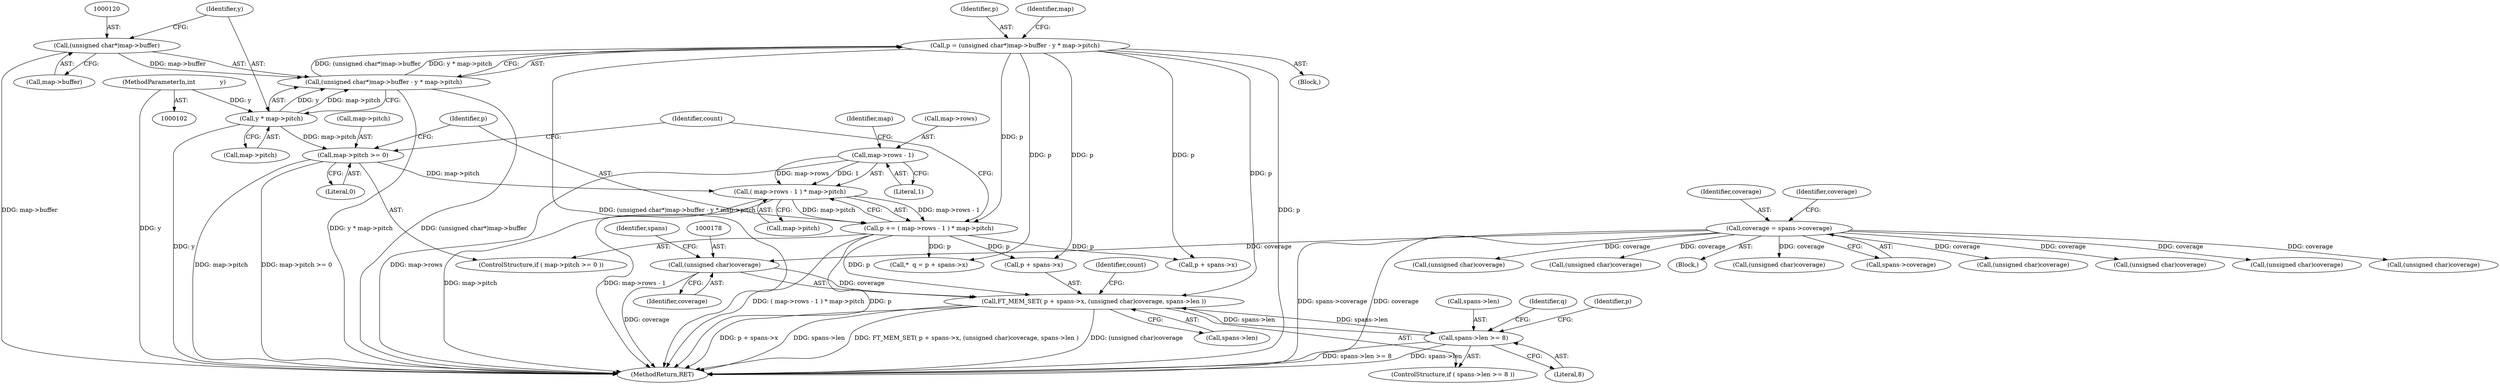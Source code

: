 digraph "1_savannah_6305b869d86ff415a33576df6d43729673c66eee@pointer" {
"1000171" [label="(Call,FT_MEM_SET( p + spans->x, (unsigned char)coverage, spans->len ))"];
"1000116" [label="(Call,p = (unsigned char*)map->buffer - y * map->pitch)"];
"1000118" [label="(Call,(unsigned char*)map->buffer - y * map->pitch)"];
"1000119" [label="(Call,(unsigned char*)map->buffer)"];
"1000124" [label="(Call,y * map->pitch)"];
"1000103" [label="(MethodParameterIn,int             y)"];
"1000135" [label="(Call,p += ( map->rows - 1 ) * map->pitch)"];
"1000137" [label="(Call,( map->rows - 1 ) * map->pitch)"];
"1000138" [label="(Call,map->rows - 1)"];
"1000130" [label="(Call,map->pitch >= 0)"];
"1000177" [label="(Call,(unsigned char)coverage)"];
"1000157" [label="(Call,coverage = spans->coverage)"];
"1000166" [label="(Call,spans->len >= 8)"];
"1000171" [label="(Call,FT_MEM_SET( p + spans->x, (unsigned char)coverage, spans->len ))"];
"1000135" [label="(Call,p += ( map->rows - 1 ) * map->pitch)"];
"1000142" [label="(Literal,1)"];
"1000148" [label="(Identifier,count)"];
"1000138" [label="(Call,map->rows - 1)"];
"1000254" [label="(MethodReturn,RET)"];
"1000227" [label="(Call,(unsigned char)coverage)"];
"1000119" [label="(Call,(unsigned char*)map->buffer)"];
"1000117" [label="(Identifier,p)"];
"1000163" [label="(Identifier,coverage)"];
"1000203" [label="(Call,(unsigned char)coverage)"];
"1000155" [label="(Block,)"];
"1000179" [label="(Identifier,coverage)"];
"1000211" [label="(Call,(unsigned char)coverage)"];
"1000139" [label="(Call,map->rows)"];
"1000171" [label="(Call,FT_MEM_SET( p + spans->x, (unsigned char)coverage, spans->len ))"];
"1000166" [label="(Call,spans->len >= 8)"];
"1000170" [label="(Literal,8)"];
"1000152" [label="(Identifier,count)"];
"1000159" [label="(Call,spans->coverage)"];
"1000187" [label="(Identifier,q)"];
"1000235" [label="(Call,(unsigned char)coverage)"];
"1000180" [label="(Call,spans->len)"];
"1000181" [label="(Identifier,spans)"];
"1000219" [label="(Call,(unsigned char)coverage)"];
"1000186" [label="(Call,*  q = p + spans->x)"];
"1000125" [label="(Identifier,y)"];
"1000177" [label="(Call,(unsigned char)coverage)"];
"1000131" [label="(Call,map->pitch)"];
"1000243" [label="(Call,(unsigned char)coverage)"];
"1000144" [label="(Identifier,map)"];
"1000143" [label="(Call,map->pitch)"];
"1000107" [label="(Block,)"];
"1000116" [label="(Call,p = (unsigned char*)map->buffer - y * map->pitch)"];
"1000250" [label="(Call,(unsigned char)coverage)"];
"1000137" [label="(Call,( map->rows - 1 ) * map->pitch)"];
"1000173" [label="(Identifier,p)"];
"1000132" [label="(Identifier,map)"];
"1000118" [label="(Call,(unsigned char*)map->buffer - y * map->pitch)"];
"1000165" [label="(ControlStructure,if ( spans->len >= 8 ))"];
"1000121" [label="(Call,map->buffer)"];
"1000158" [label="(Identifier,coverage)"];
"1000103" [label="(MethodParameterIn,int             y)"];
"1000130" [label="(Call,map->pitch >= 0)"];
"1000124" [label="(Call,y * map->pitch)"];
"1000126" [label="(Call,map->pitch)"];
"1000129" [label="(ControlStructure,if ( map->pitch >= 0 ))"];
"1000136" [label="(Identifier,p)"];
"1000134" [label="(Literal,0)"];
"1000157" [label="(Call,coverage = spans->coverage)"];
"1000167" [label="(Call,spans->len)"];
"1000188" [label="(Call,p + spans->x)"];
"1000172" [label="(Call,p + spans->x)"];
"1000171" -> "1000165"  [label="AST: "];
"1000171" -> "1000180"  [label="CFG: "];
"1000172" -> "1000171"  [label="AST: "];
"1000177" -> "1000171"  [label="AST: "];
"1000180" -> "1000171"  [label="AST: "];
"1000152" -> "1000171"  [label="CFG: "];
"1000171" -> "1000254"  [label="DDG: (unsigned char)coverage"];
"1000171" -> "1000254"  [label="DDG: p + spans->x"];
"1000171" -> "1000254"  [label="DDG: spans->len"];
"1000171" -> "1000254"  [label="DDG: FT_MEM_SET( p + spans->x, (unsigned char)coverage, spans->len )"];
"1000171" -> "1000166"  [label="DDG: spans->len"];
"1000116" -> "1000171"  [label="DDG: p"];
"1000135" -> "1000171"  [label="DDG: p"];
"1000177" -> "1000171"  [label="DDG: coverage"];
"1000166" -> "1000171"  [label="DDG: spans->len"];
"1000116" -> "1000107"  [label="AST: "];
"1000116" -> "1000118"  [label="CFG: "];
"1000117" -> "1000116"  [label="AST: "];
"1000118" -> "1000116"  [label="AST: "];
"1000132" -> "1000116"  [label="CFG: "];
"1000116" -> "1000254"  [label="DDG: (unsigned char*)map->buffer - y * map->pitch"];
"1000116" -> "1000254"  [label="DDG: p"];
"1000118" -> "1000116"  [label="DDG: (unsigned char*)map->buffer"];
"1000118" -> "1000116"  [label="DDG: y * map->pitch"];
"1000116" -> "1000135"  [label="DDG: p"];
"1000116" -> "1000172"  [label="DDG: p"];
"1000116" -> "1000186"  [label="DDG: p"];
"1000116" -> "1000188"  [label="DDG: p"];
"1000118" -> "1000124"  [label="CFG: "];
"1000119" -> "1000118"  [label="AST: "];
"1000124" -> "1000118"  [label="AST: "];
"1000118" -> "1000254"  [label="DDG: (unsigned char*)map->buffer"];
"1000118" -> "1000254"  [label="DDG: y * map->pitch"];
"1000119" -> "1000118"  [label="DDG: map->buffer"];
"1000124" -> "1000118"  [label="DDG: y"];
"1000124" -> "1000118"  [label="DDG: map->pitch"];
"1000119" -> "1000121"  [label="CFG: "];
"1000120" -> "1000119"  [label="AST: "];
"1000121" -> "1000119"  [label="AST: "];
"1000125" -> "1000119"  [label="CFG: "];
"1000119" -> "1000254"  [label="DDG: map->buffer"];
"1000124" -> "1000126"  [label="CFG: "];
"1000125" -> "1000124"  [label="AST: "];
"1000126" -> "1000124"  [label="AST: "];
"1000124" -> "1000254"  [label="DDG: y"];
"1000103" -> "1000124"  [label="DDG: y"];
"1000124" -> "1000130"  [label="DDG: map->pitch"];
"1000103" -> "1000102"  [label="AST: "];
"1000103" -> "1000254"  [label="DDG: y"];
"1000135" -> "1000129"  [label="AST: "];
"1000135" -> "1000137"  [label="CFG: "];
"1000136" -> "1000135"  [label="AST: "];
"1000137" -> "1000135"  [label="AST: "];
"1000148" -> "1000135"  [label="CFG: "];
"1000135" -> "1000254"  [label="DDG: p"];
"1000135" -> "1000254"  [label="DDG: ( map->rows - 1 ) * map->pitch"];
"1000137" -> "1000135"  [label="DDG: map->rows - 1"];
"1000137" -> "1000135"  [label="DDG: map->pitch"];
"1000135" -> "1000172"  [label="DDG: p"];
"1000135" -> "1000186"  [label="DDG: p"];
"1000135" -> "1000188"  [label="DDG: p"];
"1000137" -> "1000143"  [label="CFG: "];
"1000138" -> "1000137"  [label="AST: "];
"1000143" -> "1000137"  [label="AST: "];
"1000137" -> "1000254"  [label="DDG: map->pitch"];
"1000137" -> "1000254"  [label="DDG: map->rows - 1"];
"1000138" -> "1000137"  [label="DDG: map->rows"];
"1000138" -> "1000137"  [label="DDG: 1"];
"1000130" -> "1000137"  [label="DDG: map->pitch"];
"1000138" -> "1000142"  [label="CFG: "];
"1000139" -> "1000138"  [label="AST: "];
"1000142" -> "1000138"  [label="AST: "];
"1000144" -> "1000138"  [label="CFG: "];
"1000138" -> "1000254"  [label="DDG: map->rows"];
"1000130" -> "1000129"  [label="AST: "];
"1000130" -> "1000134"  [label="CFG: "];
"1000131" -> "1000130"  [label="AST: "];
"1000134" -> "1000130"  [label="AST: "];
"1000136" -> "1000130"  [label="CFG: "];
"1000148" -> "1000130"  [label="CFG: "];
"1000130" -> "1000254"  [label="DDG: map->pitch >= 0"];
"1000130" -> "1000254"  [label="DDG: map->pitch"];
"1000177" -> "1000179"  [label="CFG: "];
"1000178" -> "1000177"  [label="AST: "];
"1000179" -> "1000177"  [label="AST: "];
"1000181" -> "1000177"  [label="CFG: "];
"1000177" -> "1000254"  [label="DDG: coverage"];
"1000157" -> "1000177"  [label="DDG: coverage"];
"1000157" -> "1000155"  [label="AST: "];
"1000157" -> "1000159"  [label="CFG: "];
"1000158" -> "1000157"  [label="AST: "];
"1000159" -> "1000157"  [label="AST: "];
"1000163" -> "1000157"  [label="CFG: "];
"1000157" -> "1000254"  [label="DDG: spans->coverage"];
"1000157" -> "1000254"  [label="DDG: coverage"];
"1000157" -> "1000203"  [label="DDG: coverage"];
"1000157" -> "1000211"  [label="DDG: coverage"];
"1000157" -> "1000219"  [label="DDG: coverage"];
"1000157" -> "1000227"  [label="DDG: coverage"];
"1000157" -> "1000235"  [label="DDG: coverage"];
"1000157" -> "1000243"  [label="DDG: coverage"];
"1000157" -> "1000250"  [label="DDG: coverage"];
"1000166" -> "1000165"  [label="AST: "];
"1000166" -> "1000170"  [label="CFG: "];
"1000167" -> "1000166"  [label="AST: "];
"1000170" -> "1000166"  [label="AST: "];
"1000173" -> "1000166"  [label="CFG: "];
"1000187" -> "1000166"  [label="CFG: "];
"1000166" -> "1000254"  [label="DDG: spans->len >= 8"];
"1000166" -> "1000254"  [label="DDG: spans->len"];
}
